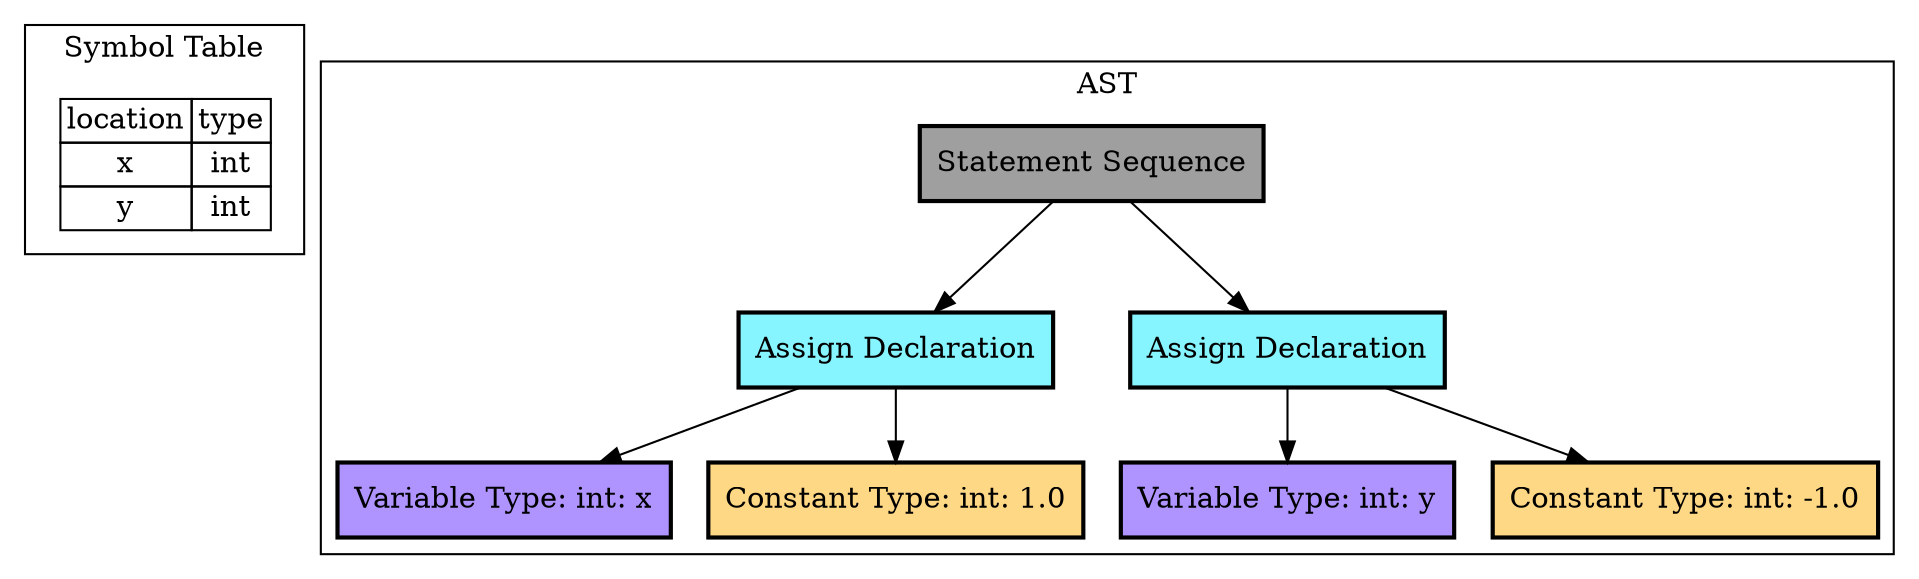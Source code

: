 Digraph G { 
	subgraph cluster_0 {
		tbl [
			shape=plaintext
			label=<
				<table border='0' cellborder='1' cellspacing='0'>
					<tr><td>location</td><td>type</td></tr>
						<tr><td>x</td><td>int</td></tr>
						<tr><td>y</td><td>int</td></tr>
				</table>
			>];
		label = "Symbol Table";
	}
subgraph cluster_1 {
node [style=filled, shape=rectangle, penwidth=2];
T[label="Statement Sequence", fillcolor="#9f9f9f"] 
N0T[label="Assign Declaration", fillcolor="#87f5ff"] 
N0N0T[label="Variable Type: int: x", fillcolor="#af93ff"] 
N1N0T[label="Constant Type: int: 1.0", fillcolor="#FFD885"] 
N1T[label="Assign Declaration", fillcolor="#87f5ff"] 
N0N1T[label="Variable Type: int: y", fillcolor="#af93ff"] 
N1N1T[label="Constant Type: int: -1.0", fillcolor="#FFD885"] 
T -> N0T
N0T -> N0N0T
N0T -> N1N0T
T -> N1T
N1T -> N0N1T
N1T -> N1N1T
label = "AST";
}
}